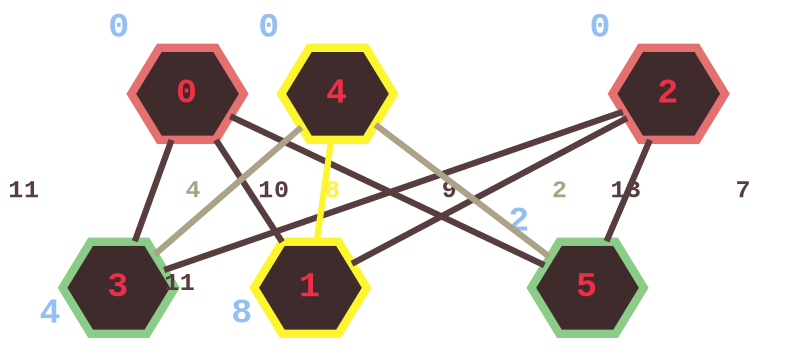 graph D {
        
graph [dpi=300 bgcolor="#00000000"];
node [style=filled shape=hexagon fillcolor="#3f2b2c" color="#aca287"
      fontcolor="#ec3047" fontsize=17 penwidth=4 fontname="Courier New Bold"]
edge [fontsize=12  fontname="Courier New Bold" penwidth=3 color="#aca287"
      fontcolor="#aca287"]
splines=false

0 [pos="0,0" color="#e47070" xlabel=<<font color="#94bff3">0</font>>
   xlp="45,0"]
1 [pos="0,-300" color="#fdf62e" xlabel=<<font color="#94bff3">8</font>>
   xlp="45,-300"]
2 [pos="200,0" color="#e47070" xlabel=<<font color="#94bff3">0</font>>
   xlp="245,0"]
3 [pos="200,-300" color="#8bcd88" xlabel=<<font color="#94bff3">4</font>>
   xlp="245,-300"]
4 [pos="400,0" color="#fdf62e" xlabel=<<font color="#94bff3">0</font>>
   xlp="355,0"]
5 [pos="400,-300" color="#8bcd88" xlabel=<<font color="#94bff3l">2</font>>
   xlp="355,-300"]

0 -- 1 [label="10 " color="#583d3f" fontcolor="#583d3f"]
0 -- 3 [label="11  " color="#583d3f" fontcolor="#583d3f"]
0 -- 5 [label="9   " color="#583d3f" fontcolor="#583d3f"]

2 -- 1 [label="13  " color="#583d3f" fontcolor="#583d3f"]
2 -- 3 [headlabel="11 \n\n " color="#583d3f" fontcolor="#583d3f"]
2 -- 5 [label="7  " color="#583d3f" fontcolor="#583d3f"]

4 -- 1 [label="8   " color="#fdf62e" fontcolor="#fdf62e"]
4 -- 3 [label="4  "]
4 -- 5 [label="2 "]
}
